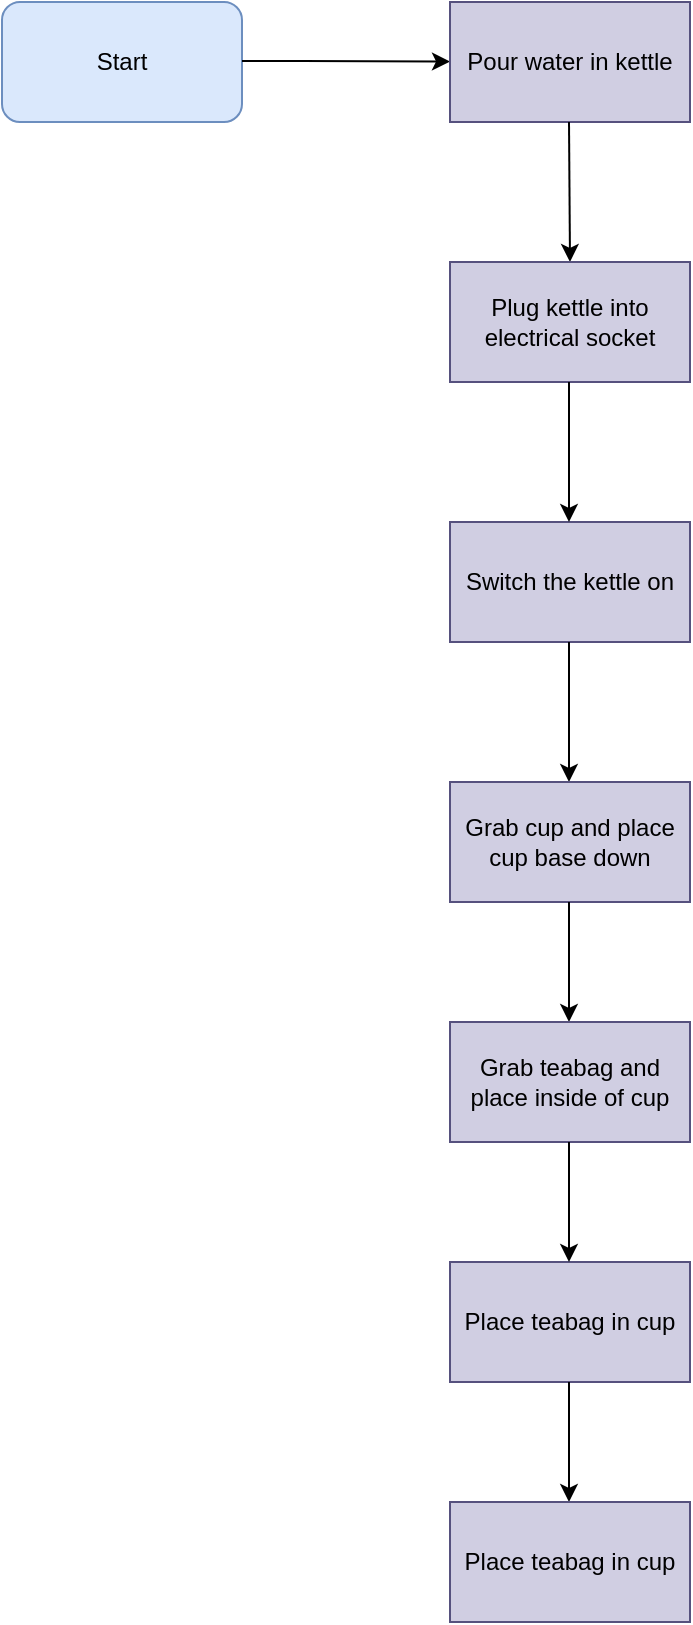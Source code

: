<mxfile version="15.8.6" type="github"><diagram id="EoM_8Gds8qlRrd-hMmEB" name="Page-1"><mxGraphModel dx="1038" dy="579" grid="1" gridSize="10" guides="1" tooltips="1" connect="1" arrows="1" fold="1" page="1" pageScale="1" pageWidth="827" pageHeight="1169" math="0" shadow="0"><root><mxCell id="0"/><mxCell id="1" parent="0"/><mxCell id="xVshFWugSgQ5Tt8q9dKa-1" value="Start" style="rounded=1;whiteSpace=wrap;html=1;fillColor=#dae8fc;strokeColor=#6c8ebf;" parent="1" vertex="1"><mxGeometry x="70" y="70" width="120" height="60" as="geometry"/></mxCell><mxCell id="xVshFWugSgQ5Tt8q9dKa-2" value="" style="endArrow=classic;html=1;rounded=0;" parent="1" target="xVshFWugSgQ5Tt8q9dKa-3" edge="1"><mxGeometry width="50" height="50" relative="1" as="geometry"><mxPoint x="190" y="99.5" as="sourcePoint"/><mxPoint x="270" y="100" as="targetPoint"/><Array as="points"><mxPoint x="220" y="99.5"/></Array></mxGeometry></mxCell><mxCell id="xVshFWugSgQ5Tt8q9dKa-3" value="Pour water in kettle" style="rounded=0;whiteSpace=wrap;html=1;fillColor=#d0cee2;strokeColor=#56517e;" parent="1" vertex="1"><mxGeometry x="294" y="70" width="120" height="60" as="geometry"/></mxCell><mxCell id="xVshFWugSgQ5Tt8q9dKa-4" value="" style="endArrow=classic;html=1;rounded=0;" parent="1" edge="1"><mxGeometry width="50" height="50" relative="1" as="geometry"><mxPoint x="353.5" y="130" as="sourcePoint"/><mxPoint x="354" y="200" as="targetPoint"/></mxGeometry></mxCell><mxCell id="xVshFWugSgQ5Tt8q9dKa-5" value="Plug kettle into electrical socket" style="rounded=0;whiteSpace=wrap;html=1;fillColor=#d0cee2;strokeColor=#56517e;" parent="1" vertex="1"><mxGeometry x="294" y="200" width="120" height="60" as="geometry"/></mxCell><mxCell id="xVshFWugSgQ5Tt8q9dKa-6" value="Switch the kettle on" style="rounded=0;whiteSpace=wrap;html=1;fillColor=#d0cee2;strokeColor=#56517e;" parent="1" vertex="1"><mxGeometry x="294" y="330" width="120" height="60" as="geometry"/></mxCell><mxCell id="xVshFWugSgQ5Tt8q9dKa-7" value="" style="endArrow=classic;html=1;rounded=0;" parent="1" edge="1"><mxGeometry width="50" height="50" relative="1" as="geometry"><mxPoint x="353.5" y="260" as="sourcePoint"/><mxPoint x="353.5" y="330" as="targetPoint"/></mxGeometry></mxCell><mxCell id="xVshFWugSgQ5Tt8q9dKa-8" value="" style="endArrow=classic;html=1;rounded=0;" parent="1" edge="1"><mxGeometry width="50" height="50" relative="1" as="geometry"><mxPoint x="353.5" y="390" as="sourcePoint"/><mxPoint x="353.5" y="460" as="targetPoint"/><Array as="points"><mxPoint x="353.5" y="430"/></Array></mxGeometry></mxCell><mxCell id="xVshFWugSgQ5Tt8q9dKa-9" value="Grab cup and place cup base down" style="rounded=0;whiteSpace=wrap;html=1;fillColor=#d0cee2;strokeColor=#56517e;" parent="1" vertex="1"><mxGeometry x="294" y="460" width="120" height="60" as="geometry"/></mxCell><mxCell id="xVshFWugSgQ5Tt8q9dKa-10" value="" style="endArrow=classic;html=1;rounded=0;" parent="1" edge="1"><mxGeometry width="50" height="50" relative="1" as="geometry"><mxPoint x="353.5" y="520" as="sourcePoint"/><mxPoint x="353.5" y="580" as="targetPoint"/></mxGeometry></mxCell><mxCell id="xVshFWugSgQ5Tt8q9dKa-11" value="Grab teabag and place inside of cup" style="rounded=0;whiteSpace=wrap;html=1;fillColor=#d0cee2;strokeColor=#56517e;" parent="1" vertex="1"><mxGeometry x="294" y="580" width="120" height="60" as="geometry"/></mxCell><mxCell id="xVshFWugSgQ5Tt8q9dKa-12" value="Place teabag in cup" style="rounded=0;whiteSpace=wrap;html=1;fillColor=#d0cee2;strokeColor=#56517e;" parent="1" vertex="1"><mxGeometry x="294" y="700" width="120" height="60" as="geometry"/></mxCell><mxCell id="xVshFWugSgQ5Tt8q9dKa-13" value="" style="endArrow=classic;html=1;rounded=0;" parent="1" edge="1"><mxGeometry width="50" height="50" relative="1" as="geometry"><mxPoint x="353.5" y="640" as="sourcePoint"/><mxPoint x="353.5" y="700" as="targetPoint"/></mxGeometry></mxCell><mxCell id="xVshFWugSgQ5Tt8q9dKa-14" value="" style="endArrow=classic;html=1;rounded=0;" parent="1" edge="1"><mxGeometry width="50" height="50" relative="1" as="geometry"><mxPoint x="353.5" y="760" as="sourcePoint"/><mxPoint x="353.5" y="820" as="targetPoint"/></mxGeometry></mxCell><mxCell id="xVshFWugSgQ5Tt8q9dKa-15" value="Place teabag in cup" style="rounded=0;whiteSpace=wrap;html=1;fillColor=#d0cee2;strokeColor=#56517e;" parent="1" vertex="1"><mxGeometry x="294" y="820" width="120" height="60" as="geometry"/></mxCell></root></mxGraphModel></diagram></mxfile>